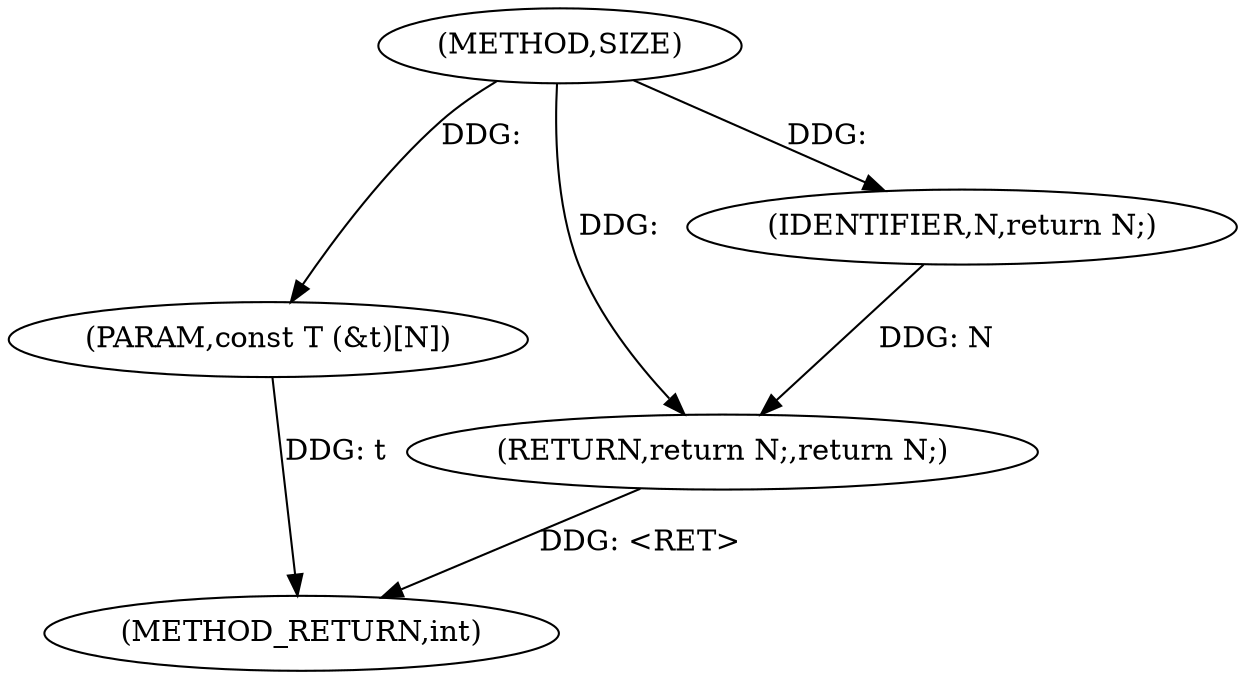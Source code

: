 digraph "SIZE" {  
"1000104" [label = "(METHOD,SIZE)" ]
"1000109" [label = "(METHOD_RETURN,int)" ]
"1000105" [label = "(PARAM,const T (&t)[N])" ]
"1000107" [label = "(RETURN,return N;,return N;)" ]
"1000108" [label = "(IDENTIFIER,N,return N;)" ]
  "1000105" -> "1000109"  [ label = "DDG: t"] 
  "1000107" -> "1000109"  [ label = "DDG: <RET>"] 
  "1000104" -> "1000105"  [ label = "DDG: "] 
  "1000108" -> "1000107"  [ label = "DDG: N"] 
  "1000104" -> "1000107"  [ label = "DDG: "] 
  "1000104" -> "1000108"  [ label = "DDG: "] 
}
